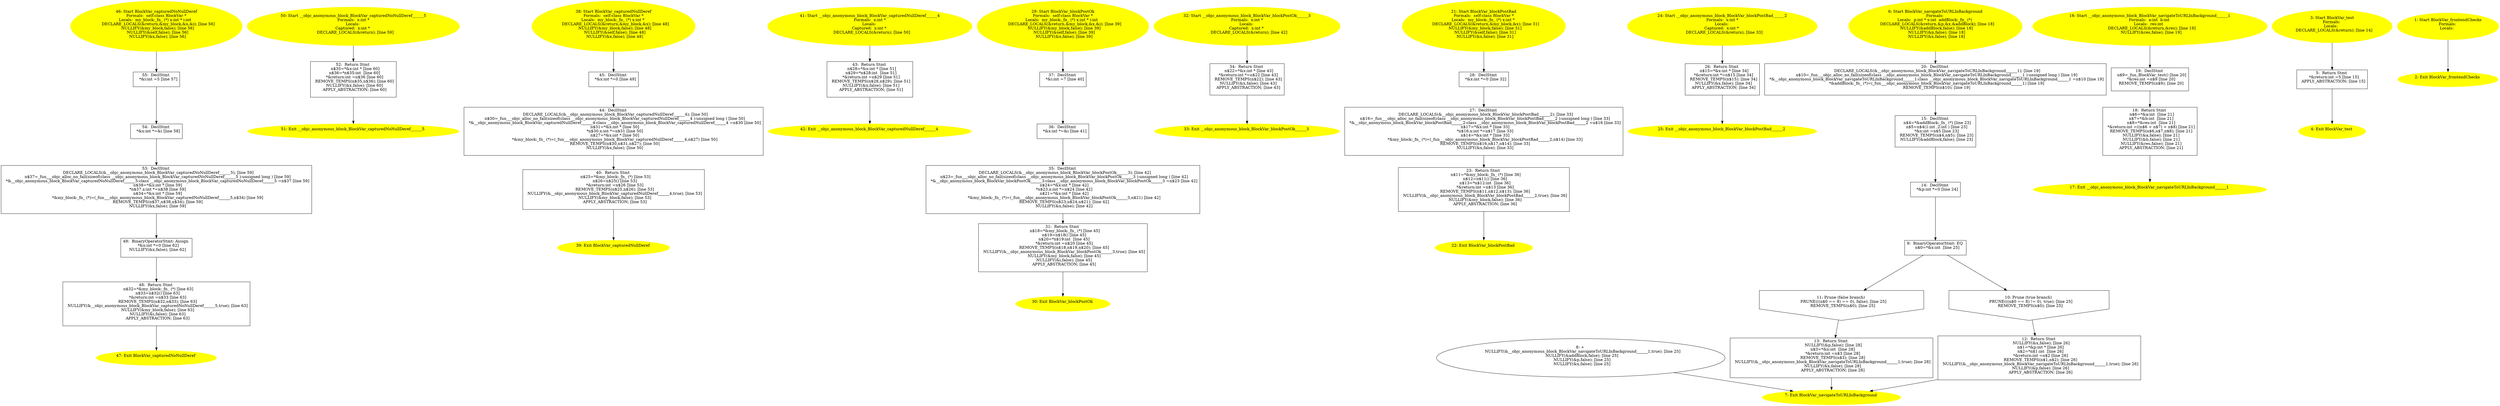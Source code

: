 digraph iCFG {
55 [label="55:  DeclStmt \n   *&i:int =5 [line 57]\n " shape="box"]
	

	 55 -> 54 ;
54 [label="54:  DeclStmt \n   *&x:int *=&i [line 58]\n " shape="box"]
	

	 54 -> 53 ;
53 [label="53:  DeclStmt \n   DECLARE_LOCALS(&__objc_anonymous_block_BlockVar_capturedNoNullDeref______5); [line 59]\n  n$37=_fun___objc_alloc_no_fail(sizeof(class __objc_anonymous_block_BlockVar_capturedNoNullDeref______5 ):unsigned long ) [line 59]\n  *&__objc_anonymous_block_BlockVar_capturedNoNullDeref______5:class __objc_anonymous_block_BlockVar_capturedNoNullDeref______5 =n$37 [line 59]\n  n$38=*&x:int * [line 59]\n  *n$37.x:int *=n$38 [line 59]\n  n$34=*&x:int * [line 59]\n  *&my_block:_fn_ (*)=(_fun___objc_anonymous_block_BlockVar_capturedNoNullDeref______5,n$34) [line 59]\n  REMOVE_TEMPS(n$37,n$38,n$34); [line 59]\n  NULLIFY(&x,false); [line 59]\n " shape="box"]
	

	 53 -> 49 ;
52 [label="52:  Return Stmt \n   n$35=*&x:int * [line 60]\n  n$36=*n$35:int  [line 60]\n  *&return:int =n$36 [line 60]\n  REMOVE_TEMPS(n$35,n$36); [line 60]\n  NULLIFY(&x,false); [line 60]\n  APPLY_ABSTRACTION; [line 60]\n " shape="box"]
	

	 52 -> 51 ;
51 [label="51: Exit __objc_anonymous_block_BlockVar_capturedNoNullDeref______5 \n  " color=yellow style=filled]
	

50 [label="50: Start __objc_anonymous_block_BlockVar_capturedNoNullDeref______5\nFormals:  x:int *\nLocals: \nCaptured:  x:int * \n   DECLARE_LOCALS(&return); [line 59]\n " color=yellow style=filled]
	

	 50 -> 52 ;
49 [label="49:  BinaryOperatorStmt: Assign \n   *&x:int *=0 [line 62]\n  NULLIFY(&x,false); [line 62]\n " shape="box"]
	

	 49 -> 48 ;
48 [label="48:  Return Stmt \n   n$32=*&my_block:_fn_ (*) [line 63]\n  n$33=n$32() [line 63]\n  *&return:int =n$33 [line 63]\n  REMOVE_TEMPS(n$32,n$33); [line 63]\n  NULLIFY(&__objc_anonymous_block_BlockVar_capturedNoNullDeref______5,true); [line 63]\n  NULLIFY(&my_block,false); [line 63]\n  NULLIFY(&i,false); [line 63]\n  APPLY_ABSTRACTION; [line 63]\n " shape="box"]
	

	 48 -> 47 ;
47 [label="47: Exit BlockVar_capturedNoNullDeref \n  " color=yellow style=filled]
	

46 [label="46: Start BlockVar_capturedNoNullDeref\nFormals:  self:class BlockVar *\nLocals:  my_block:_fn_ (*) x:int * i:int  \n   DECLARE_LOCALS(&return,&my_block,&x,&i); [line 56]\n  NULLIFY(&my_block,false); [line 56]\n  NULLIFY(&self,false); [line 56]\n  NULLIFY(&x,false); [line 56]\n " color=yellow style=filled]
	

	 46 -> 55 ;
45 [label="45:  DeclStmt \n   *&x:int *=0 [line 49]\n " shape="box"]
	

	 45 -> 44 ;
44 [label="44:  DeclStmt \n   DECLARE_LOCALS(&__objc_anonymous_block_BlockVar_capturedNullDeref______4); [line 50]\n  n$30=_fun___objc_alloc_no_fail(sizeof(class __objc_anonymous_block_BlockVar_capturedNullDeref______4 ):unsigned long ) [line 50]\n  *&__objc_anonymous_block_BlockVar_capturedNullDeref______4:class __objc_anonymous_block_BlockVar_capturedNullDeref______4 =n$30 [line 50]\n  n$31=*&x:int * [line 50]\n  *n$30.x:int *=n$31 [line 50]\n  n$27=*&x:int * [line 50]\n  *&my_block:_fn_ (*)=(_fun___objc_anonymous_block_BlockVar_capturedNullDeref______4,n$27) [line 50]\n  REMOVE_TEMPS(n$30,n$31,n$27); [line 50]\n  NULLIFY(&x,false); [line 50]\n " shape="box"]
	

	 44 -> 40 ;
43 [label="43:  Return Stmt \n   n$28=*&x:int * [line 51]\n  n$29=*n$28:int  [line 51]\n  *&return:int =n$29 [line 51]\n  REMOVE_TEMPS(n$28,n$29); [line 51]\n  NULLIFY(&x,false); [line 51]\n  APPLY_ABSTRACTION; [line 51]\n " shape="box"]
	

	 43 -> 42 ;
42 [label="42: Exit __objc_anonymous_block_BlockVar_capturedNullDeref______4 \n  " color=yellow style=filled]
	

41 [label="41: Start __objc_anonymous_block_BlockVar_capturedNullDeref______4\nFormals:  x:int *\nLocals: \nCaptured:  x:int * \n   DECLARE_LOCALS(&return); [line 50]\n " color=yellow style=filled]
	

	 41 -> 43 ;
40 [label="40:  Return Stmt \n   n$25=*&my_block:_fn_ (*) [line 53]\n  n$26=n$25() [line 53]\n  *&return:int =n$26 [line 53]\n  REMOVE_TEMPS(n$25,n$26); [line 53]\n  NULLIFY(&__objc_anonymous_block_BlockVar_capturedNullDeref______4,true); [line 53]\n  NULLIFY(&my_block,false); [line 53]\n  APPLY_ABSTRACTION; [line 53]\n " shape="box"]
	

	 40 -> 39 ;
39 [label="39: Exit BlockVar_capturedNullDeref \n  " color=yellow style=filled]
	

38 [label="38: Start BlockVar_capturedNullDeref\nFormals:  self:class BlockVar *\nLocals:  my_block:_fn_ (*) x:int * \n   DECLARE_LOCALS(&return,&my_block,&x); [line 48]\n  NULLIFY(&my_block,false); [line 48]\n  NULLIFY(&self,false); [line 48]\n  NULLIFY(&x,false); [line 48]\n " color=yellow style=filled]
	

	 38 -> 45 ;
37 [label="37:  DeclStmt \n   *&i:int =7 [line 40]\n " shape="box"]
	

	 37 -> 36 ;
36 [label="36:  DeclStmt \n   *&x:int *=&i [line 41]\n " shape="box"]
	

	 36 -> 35 ;
35 [label="35:  DeclStmt \n   DECLARE_LOCALS(&__objc_anonymous_block_BlockVar_blockPostOk______3); [line 42]\n  n$23=_fun___objc_alloc_no_fail(sizeof(class __objc_anonymous_block_BlockVar_blockPostOk______3 ):unsigned long ) [line 42]\n  *&__objc_anonymous_block_BlockVar_blockPostOk______3:class __objc_anonymous_block_BlockVar_blockPostOk______3 =n$23 [line 42]\n  n$24=*&x:int * [line 42]\n  *n$23.x:int *=n$24 [line 42]\n  n$21=*&x:int * [line 42]\n  *&my_block:_fn_ (*)=(_fun___objc_anonymous_block_BlockVar_blockPostOk______3,n$21) [line 42]\n  REMOVE_TEMPS(n$23,n$24,n$21); [line 42]\n  NULLIFY(&x,false); [line 42]\n " shape="box"]
	

	 35 -> 31 ;
34 [label="34:  Return Stmt \n   n$22=*&x:int * [line 43]\n  *&return:int *=n$22 [line 43]\n  REMOVE_TEMPS(n$22); [line 43]\n  NULLIFY(&x,false); [line 43]\n  APPLY_ABSTRACTION; [line 43]\n " shape="box"]
	

	 34 -> 33 ;
33 [label="33: Exit __objc_anonymous_block_BlockVar_blockPostOk______3 \n  " color=yellow style=filled]
	

32 [label="32: Start __objc_anonymous_block_BlockVar_blockPostOk______3\nFormals:  x:int *\nLocals: \nCaptured:  x:int * \n   DECLARE_LOCALS(&return); [line 42]\n " color=yellow style=filled]
	

	 32 -> 34 ;
31 [label="31:  Return Stmt \n   n$18=*&my_block:_fn_ (*) [line 45]\n  n$19=n$18() [line 45]\n  n$20=*n$19:int  [line 45]\n  *&return:int =n$20 [line 45]\n  REMOVE_TEMPS(n$18,n$19,n$20); [line 45]\n  NULLIFY(&__objc_anonymous_block_BlockVar_blockPostOk______3,true); [line 45]\n  NULLIFY(&my_block,false); [line 45]\n  NULLIFY(&i,false); [line 45]\n  APPLY_ABSTRACTION; [line 45]\n " shape="box"]
	

	 31 -> 30 ;
30 [label="30: Exit BlockVar_blockPostOk \n  " color=yellow style=filled]
	

29 [label="29: Start BlockVar_blockPostOk\nFormals:  self:class BlockVar *\nLocals:  my_block:_fn_ (*) x:int * i:int  \n   DECLARE_LOCALS(&return,&my_block,&x,&i); [line 39]\n  NULLIFY(&my_block,false); [line 39]\n  NULLIFY(&self,false); [line 39]\n  NULLIFY(&x,false); [line 39]\n " color=yellow style=filled]
	

	 29 -> 37 ;
28 [label="28:  DeclStmt \n   *&x:int *=0 [line 32]\n " shape="box"]
	

	 28 -> 27 ;
27 [label="27:  DeclStmt \n   DECLARE_LOCALS(&__objc_anonymous_block_BlockVar_blockPostBad______2); [line 33]\n  n$16=_fun___objc_alloc_no_fail(sizeof(class __objc_anonymous_block_BlockVar_blockPostBad______2 ):unsigned long ) [line 33]\n  *&__objc_anonymous_block_BlockVar_blockPostBad______2:class __objc_anonymous_block_BlockVar_blockPostBad______2 =n$16 [line 33]\n  n$17=*&x:int * [line 33]\n  *n$16.x:int *=n$17 [line 33]\n  n$14=*&x:int * [line 33]\n  *&my_block:_fn_ (*)=(_fun___objc_anonymous_block_BlockVar_blockPostBad______2,n$14) [line 33]\n  REMOVE_TEMPS(n$16,n$17,n$14); [line 33]\n  NULLIFY(&x,false); [line 33]\n " shape="box"]
	

	 27 -> 23 ;
26 [label="26:  Return Stmt \n   n$15=*&x:int * [line 34]\n  *&return:int *=n$15 [line 34]\n  REMOVE_TEMPS(n$15); [line 34]\n  NULLIFY(&x,false); [line 34]\n  APPLY_ABSTRACTION; [line 34]\n " shape="box"]
	

	 26 -> 25 ;
25 [label="25: Exit __objc_anonymous_block_BlockVar_blockPostBad______2 \n  " color=yellow style=filled]
	

24 [label="24: Start __objc_anonymous_block_BlockVar_blockPostBad______2\nFormals:  x:int *\nLocals: \nCaptured:  x:int * \n   DECLARE_LOCALS(&return); [line 33]\n " color=yellow style=filled]
	

	 24 -> 26 ;
23 [label="23:  Return Stmt \n   n$11=*&my_block:_fn_ (*) [line 36]\n  n$12=n$11() [line 36]\n  n$13=*n$12:int  [line 36]\n  *&return:int =n$13 [line 36]\n  REMOVE_TEMPS(n$11,n$12,n$13); [line 36]\n  NULLIFY(&__objc_anonymous_block_BlockVar_blockPostBad______2,true); [line 36]\n  NULLIFY(&my_block,false); [line 36]\n  APPLY_ABSTRACTION; [line 36]\n " shape="box"]
	

	 23 -> 22 ;
22 [label="22: Exit BlockVar_blockPostBad \n  " color=yellow style=filled]
	

21 [label="21: Start BlockVar_blockPostBad\nFormals:  self:class BlockVar *\nLocals:  my_block:_fn_ (*) x:int * \n   DECLARE_LOCALS(&return,&my_block,&x); [line 31]\n  NULLIFY(&my_block,false); [line 31]\n  NULLIFY(&self,false); [line 31]\n  NULLIFY(&x,false); [line 31]\n " color=yellow style=filled]
	

	 21 -> 28 ;
20 [label="20:  DeclStmt \n   DECLARE_LOCALS(&__objc_anonymous_block_BlockVar_navigateToURLInBackground______1); [line 19]\n  n$10=_fun___objc_alloc_no_fail(sizeof(class __objc_anonymous_block_BlockVar_navigateToURLInBackground______1 ):unsigned long ) [line 19]\n  *&__objc_anonymous_block_BlockVar_navigateToURLInBackground______1:class __objc_anonymous_block_BlockVar_navigateToURLInBackground______1 =n$10 [line 19]\n  *&addBlock:_fn_ (*)=(_fun___objc_anonymous_block_BlockVar_navigateToURLInBackground______1) [line 19]\n  REMOVE_TEMPS(n$10); [line 19]\n " shape="box"]
	

	 20 -> 15 ;
19 [label="19:  DeclStmt \n   n$9=_fun_BlockVar_test() [line 20]\n  *&res:int =n$9 [line 20]\n  REMOVE_TEMPS(n$9); [line 20]\n " shape="box"]
	

	 19 -> 18 ;
18 [label="18:  Return Stmt \n   n$6=*&a:int  [line 21]\n  n$7=*&b:int  [line 21]\n  n$8=*&res:int  [line 21]\n  *&return:int =((n$6 + n$7) + n$8) [line 21]\n  REMOVE_TEMPS(n$6,n$7,n$8); [line 21]\n  NULLIFY(&a,false); [line 21]\n  NULLIFY(&b,false); [line 21]\n  NULLIFY(&res,false); [line 21]\n  APPLY_ABSTRACTION; [line 21]\n " shape="box"]
	

	 18 -> 17 ;
17 [label="17: Exit __objc_anonymous_block_BlockVar_navigateToURLInBackground______1 \n  " color=yellow style=filled]
	

16 [label="16: Start __objc_anonymous_block_BlockVar_navigateToURLInBackground______1\nFormals:  a:int  b:int \nLocals:  res:int  \n   DECLARE_LOCALS(&return,&res); [line 19]\n  NULLIFY(&res,false); [line 19]\n " color=yellow style=filled]
	

	 16 -> 19 ;
15 [label="15:  DeclStmt \n   n$4=*&addBlock:_fn_ (*) [line 23]\n  n$5=n$4(1:int ,2:int ) [line 23]\n  *&x:int =n$5 [line 23]\n  REMOVE_TEMPS(n$4,n$5); [line 23]\n  NULLIFY(&addBlock,false); [line 23]\n " shape="box"]
	

	 15 -> 14 ;
14 [label="14:  DeclStmt \n   *&p:int *=0 [line 24]\n " shape="box"]
	

	 14 -> 9 ;
13 [label="13:  Return Stmt \n   NULLIFY(&p,false); [line 28]\n  n$3=*&x:int  [line 28]\n  *&return:int =n$3 [line 28]\n  REMOVE_TEMPS(n$3); [line 28]\n  NULLIFY(&__objc_anonymous_block_BlockVar_navigateToURLInBackground______1,true); [line 28]\n  NULLIFY(&x,false); [line 28]\n  APPLY_ABSTRACTION; [line 28]\n " shape="box"]
	

	 13 -> 7 ;
12 [label="12:  Return Stmt \n   NULLIFY(&x,false); [line 26]\n  n$1=*&p:int * [line 26]\n  n$2=*n$1:int  [line 26]\n  *&return:int =n$2 [line 26]\n  REMOVE_TEMPS(n$1,n$2); [line 26]\n  NULLIFY(&__objc_anonymous_block_BlockVar_navigateToURLInBackground______1,true); [line 26]\n  NULLIFY(&p,false); [line 26]\n  APPLY_ABSTRACTION; [line 26]\n " shape="box"]
	

	 12 -> 7 ;
11 [label="11: Prune (false branch) \n   PRUNE(((n$0 == 8) == 0), false); [line 25]\n  REMOVE_TEMPS(n$0); [line 25]\n " shape="invhouse"]
	

	 11 -> 13 ;
10 [label="10: Prune (true branch) \n   PRUNE(((n$0 == 8) != 0), true); [line 25]\n  REMOVE_TEMPS(n$0); [line 25]\n " shape="invhouse"]
	

	 10 -> 12 ;
9 [label="9:  BinaryOperatorStmt: EQ \n   n$0=*&x:int  [line 25]\n " shape="box"]
	

	 9 -> 10 ;
	 9 -> 11 ;
8 [label="8: + \n   NULLIFY(&__objc_anonymous_block_BlockVar_navigateToURLInBackground______1,true); [line 25]\n  NULLIFY(&addBlock,false); [line 25]\n  NULLIFY(&p,false); [line 25]\n  NULLIFY(&x,false); [line 25]\n " ]
	

	 8 -> 7 ;
7 [label="7: Exit BlockVar_navigateToURLInBackground \n  " color=yellow style=filled]
	

6 [label="6: Start BlockVar_navigateToURLInBackground\nFormals: \nLocals:  p:int * x:int  addBlock:_fn_ (*) \n   DECLARE_LOCALS(&return,&p,&x,&addBlock); [line 18]\n  NULLIFY(&addBlock,false); [line 18]\n  NULLIFY(&p,false); [line 18]\n  NULLIFY(&x,false); [line 18]\n " color=yellow style=filled]
	

	 6 -> 20 ;
5 [label="5:  Return Stmt \n   *&return:int =5 [line 15]\n  APPLY_ABSTRACTION; [line 15]\n " shape="box"]
	

	 5 -> 4 ;
4 [label="4: Exit BlockVar_test \n  " color=yellow style=filled]
	

3 [label="3: Start BlockVar_test\nFormals: \nLocals:  \n   DECLARE_LOCALS(&return); [line 14]\n " color=yellow style=filled]
	

	 3 -> 5 ;
2 [label="2: Exit BlockVar_frontendChecks \n  " color=yellow style=filled]
	

1 [label="1: Start BlockVar_frontendChecks\nFormals: \nLocals:  \n  " color=yellow style=filled]
	

	 1 -> 2 ;
}
